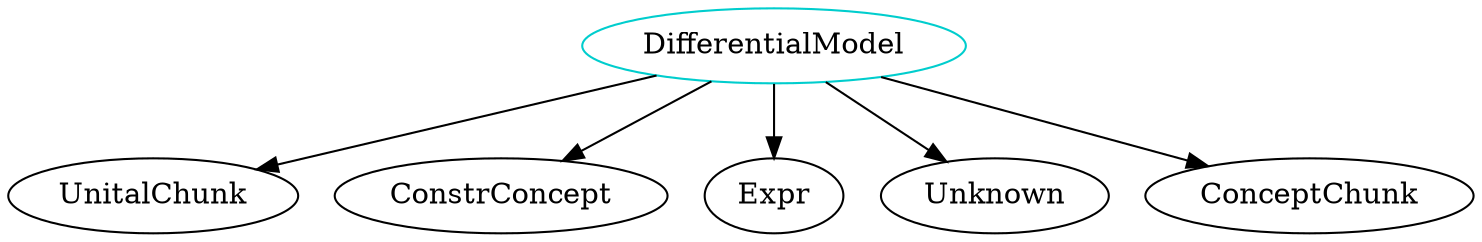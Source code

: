 digraph differentialmodel{
DifferentialModel	[shape=oval, color=cyan3, label="DifferentialModel"];
DifferentialModel -> UnitalChunk;
DifferentialModel -> ConstrConcept;
DifferentialModel -> Expr;
DifferentialModel -> Unknown;
DifferentialModel -> ConceptChunk;
}

